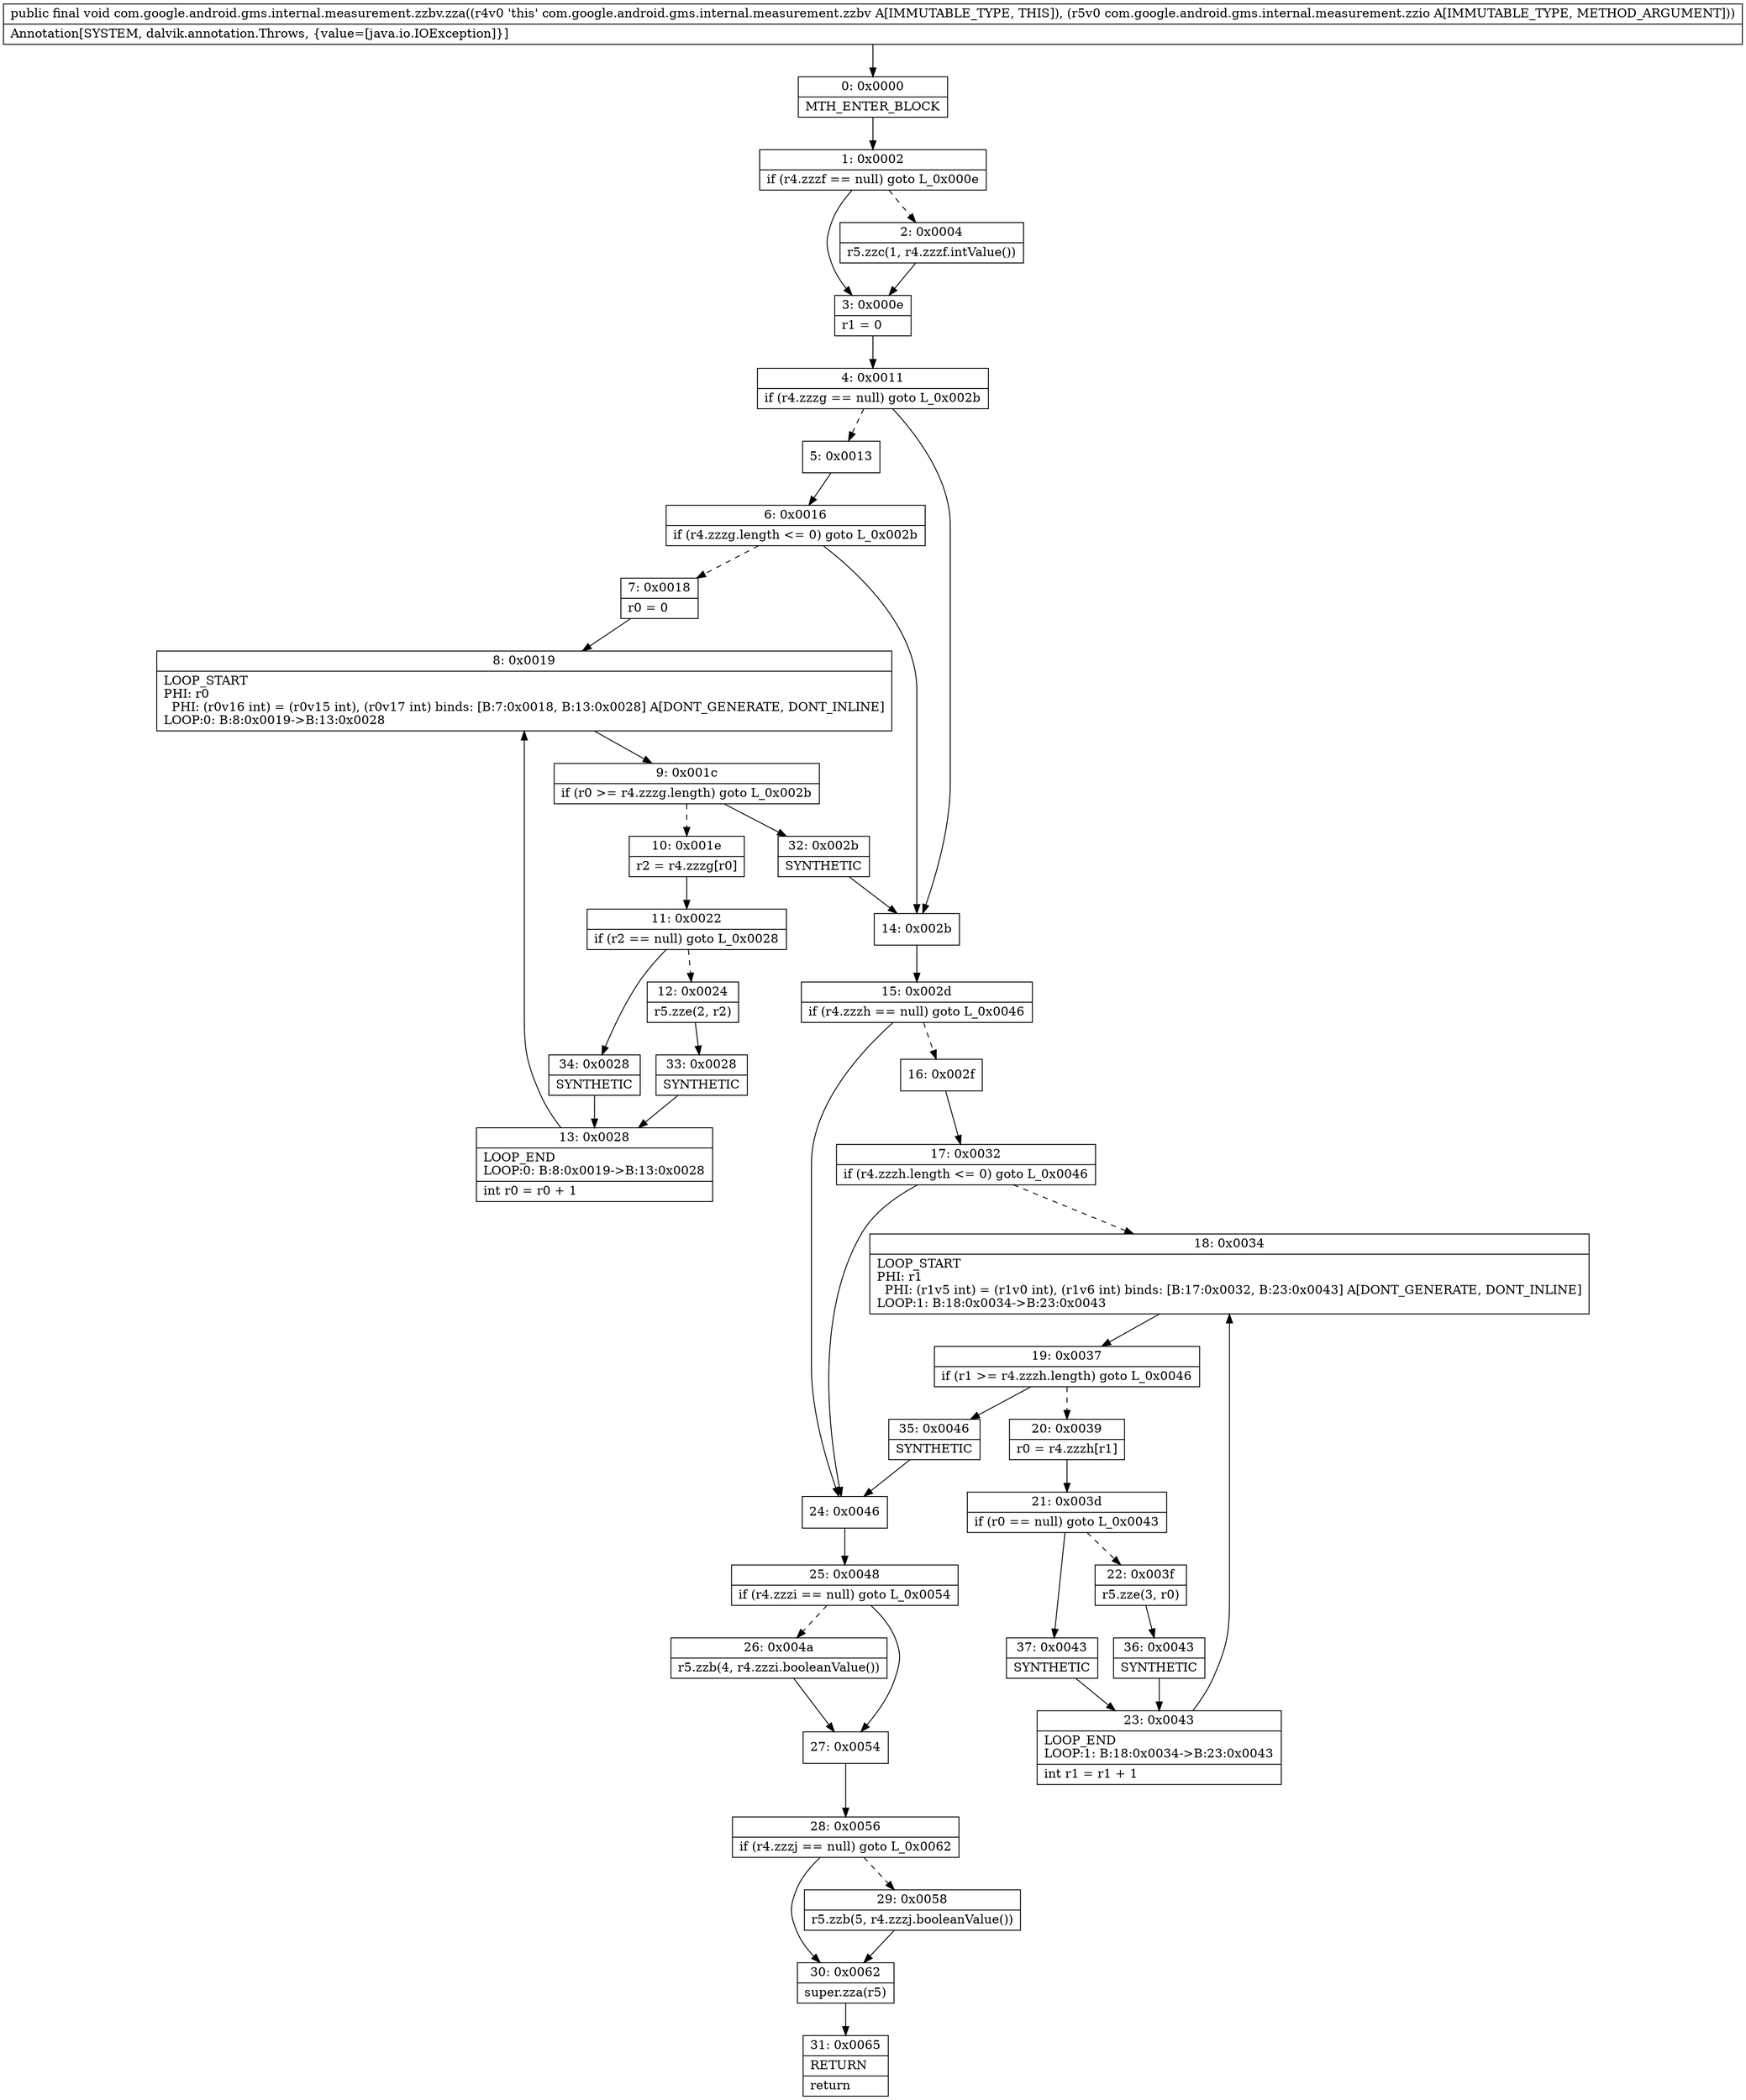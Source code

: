 digraph "CFG forcom.google.android.gms.internal.measurement.zzbv.zza(Lcom\/google\/android\/gms\/internal\/measurement\/zzio;)V" {
Node_0 [shape=record,label="{0\:\ 0x0000|MTH_ENTER_BLOCK\l}"];
Node_1 [shape=record,label="{1\:\ 0x0002|if (r4.zzzf == null) goto L_0x000e\l}"];
Node_2 [shape=record,label="{2\:\ 0x0004|r5.zzc(1, r4.zzzf.intValue())\l}"];
Node_3 [shape=record,label="{3\:\ 0x000e|r1 = 0\l}"];
Node_4 [shape=record,label="{4\:\ 0x0011|if (r4.zzzg == null) goto L_0x002b\l}"];
Node_5 [shape=record,label="{5\:\ 0x0013}"];
Node_6 [shape=record,label="{6\:\ 0x0016|if (r4.zzzg.length \<= 0) goto L_0x002b\l}"];
Node_7 [shape=record,label="{7\:\ 0x0018|r0 = 0\l}"];
Node_8 [shape=record,label="{8\:\ 0x0019|LOOP_START\lPHI: r0 \l  PHI: (r0v16 int) = (r0v15 int), (r0v17 int) binds: [B:7:0x0018, B:13:0x0028] A[DONT_GENERATE, DONT_INLINE]\lLOOP:0: B:8:0x0019\-\>B:13:0x0028\l}"];
Node_9 [shape=record,label="{9\:\ 0x001c|if (r0 \>= r4.zzzg.length) goto L_0x002b\l}"];
Node_10 [shape=record,label="{10\:\ 0x001e|r2 = r4.zzzg[r0]\l}"];
Node_11 [shape=record,label="{11\:\ 0x0022|if (r2 == null) goto L_0x0028\l}"];
Node_12 [shape=record,label="{12\:\ 0x0024|r5.zze(2, r2)\l}"];
Node_13 [shape=record,label="{13\:\ 0x0028|LOOP_END\lLOOP:0: B:8:0x0019\-\>B:13:0x0028\l|int r0 = r0 + 1\l}"];
Node_14 [shape=record,label="{14\:\ 0x002b}"];
Node_15 [shape=record,label="{15\:\ 0x002d|if (r4.zzzh == null) goto L_0x0046\l}"];
Node_16 [shape=record,label="{16\:\ 0x002f}"];
Node_17 [shape=record,label="{17\:\ 0x0032|if (r4.zzzh.length \<= 0) goto L_0x0046\l}"];
Node_18 [shape=record,label="{18\:\ 0x0034|LOOP_START\lPHI: r1 \l  PHI: (r1v5 int) = (r1v0 int), (r1v6 int) binds: [B:17:0x0032, B:23:0x0043] A[DONT_GENERATE, DONT_INLINE]\lLOOP:1: B:18:0x0034\-\>B:23:0x0043\l}"];
Node_19 [shape=record,label="{19\:\ 0x0037|if (r1 \>= r4.zzzh.length) goto L_0x0046\l}"];
Node_20 [shape=record,label="{20\:\ 0x0039|r0 = r4.zzzh[r1]\l}"];
Node_21 [shape=record,label="{21\:\ 0x003d|if (r0 == null) goto L_0x0043\l}"];
Node_22 [shape=record,label="{22\:\ 0x003f|r5.zze(3, r0)\l}"];
Node_23 [shape=record,label="{23\:\ 0x0043|LOOP_END\lLOOP:1: B:18:0x0034\-\>B:23:0x0043\l|int r1 = r1 + 1\l}"];
Node_24 [shape=record,label="{24\:\ 0x0046}"];
Node_25 [shape=record,label="{25\:\ 0x0048|if (r4.zzzi == null) goto L_0x0054\l}"];
Node_26 [shape=record,label="{26\:\ 0x004a|r5.zzb(4, r4.zzzi.booleanValue())\l}"];
Node_27 [shape=record,label="{27\:\ 0x0054}"];
Node_28 [shape=record,label="{28\:\ 0x0056|if (r4.zzzj == null) goto L_0x0062\l}"];
Node_29 [shape=record,label="{29\:\ 0x0058|r5.zzb(5, r4.zzzj.booleanValue())\l}"];
Node_30 [shape=record,label="{30\:\ 0x0062|super.zza(r5)\l}"];
Node_31 [shape=record,label="{31\:\ 0x0065|RETURN\l|return\l}"];
Node_32 [shape=record,label="{32\:\ 0x002b|SYNTHETIC\l}"];
Node_33 [shape=record,label="{33\:\ 0x0028|SYNTHETIC\l}"];
Node_34 [shape=record,label="{34\:\ 0x0028|SYNTHETIC\l}"];
Node_35 [shape=record,label="{35\:\ 0x0046|SYNTHETIC\l}"];
Node_36 [shape=record,label="{36\:\ 0x0043|SYNTHETIC\l}"];
Node_37 [shape=record,label="{37\:\ 0x0043|SYNTHETIC\l}"];
MethodNode[shape=record,label="{public final void com.google.android.gms.internal.measurement.zzbv.zza((r4v0 'this' com.google.android.gms.internal.measurement.zzbv A[IMMUTABLE_TYPE, THIS]), (r5v0 com.google.android.gms.internal.measurement.zzio A[IMMUTABLE_TYPE, METHOD_ARGUMENT]))  | Annotation[SYSTEM, dalvik.annotation.Throws, \{value=[java.io.IOException]\}]\l}"];
MethodNode -> Node_0;
Node_0 -> Node_1;
Node_1 -> Node_2[style=dashed];
Node_1 -> Node_3;
Node_2 -> Node_3;
Node_3 -> Node_4;
Node_4 -> Node_5[style=dashed];
Node_4 -> Node_14;
Node_5 -> Node_6;
Node_6 -> Node_7[style=dashed];
Node_6 -> Node_14;
Node_7 -> Node_8;
Node_8 -> Node_9;
Node_9 -> Node_10[style=dashed];
Node_9 -> Node_32;
Node_10 -> Node_11;
Node_11 -> Node_12[style=dashed];
Node_11 -> Node_34;
Node_12 -> Node_33;
Node_13 -> Node_8;
Node_14 -> Node_15;
Node_15 -> Node_16[style=dashed];
Node_15 -> Node_24;
Node_16 -> Node_17;
Node_17 -> Node_18[style=dashed];
Node_17 -> Node_24;
Node_18 -> Node_19;
Node_19 -> Node_20[style=dashed];
Node_19 -> Node_35;
Node_20 -> Node_21;
Node_21 -> Node_22[style=dashed];
Node_21 -> Node_37;
Node_22 -> Node_36;
Node_23 -> Node_18;
Node_24 -> Node_25;
Node_25 -> Node_26[style=dashed];
Node_25 -> Node_27;
Node_26 -> Node_27;
Node_27 -> Node_28;
Node_28 -> Node_29[style=dashed];
Node_28 -> Node_30;
Node_29 -> Node_30;
Node_30 -> Node_31;
Node_32 -> Node_14;
Node_33 -> Node_13;
Node_34 -> Node_13;
Node_35 -> Node_24;
Node_36 -> Node_23;
Node_37 -> Node_23;
}

